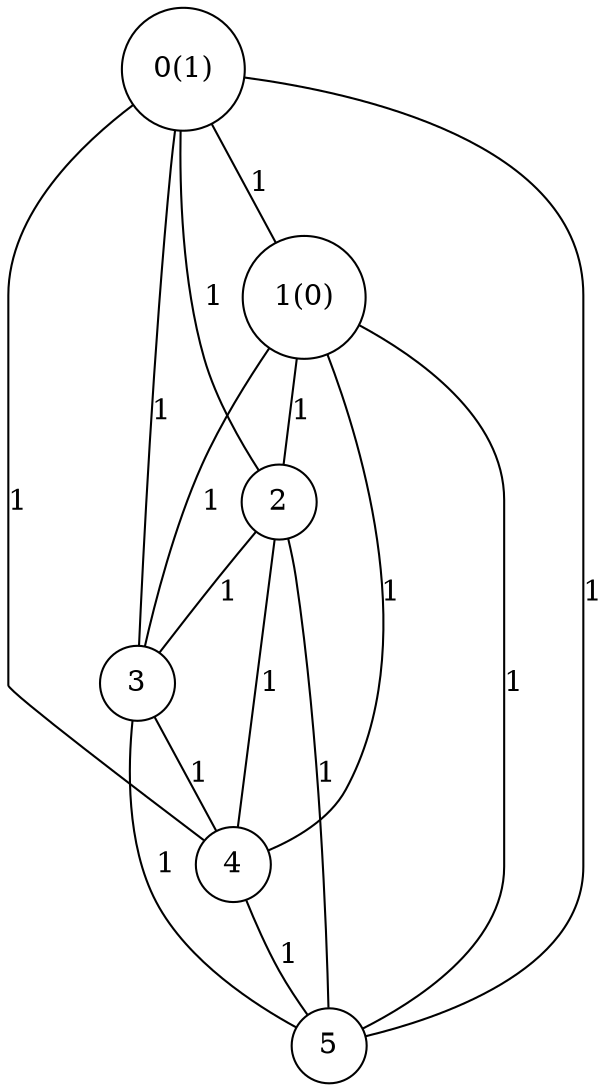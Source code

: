 graph
{
	node [shape=circle, label="0(1)"] 0;
	node [shape=circle, label="1(0)"] 1;
	node [shape=circle, label="2"] 2;
	node [shape=circle, label="3"] 3;
	node [shape=circle, label="4"] 4;
	node [shape=circle, label="5"] 5;
	0 -- 1 [label="1"]
	0 -- 2 [label="1"]
	0 -- 3 [label="1"]
	0 -- 4 [label="1"]
	0 -- 5 [label="1"]
	1 -- 2 [label="1"]
	1 -- 3 [label="1"]
	1 -- 4 [label="1"]
	1 -- 5 [label="1"]
	2 -- 3 [label="1"]
	2 -- 4 [label="1"]
	2 -- 5 [label="1"]
	3 -- 4 [label="1"]
	3 -- 5 [label="1"]
	4 -- 5 [label="1"]
}
